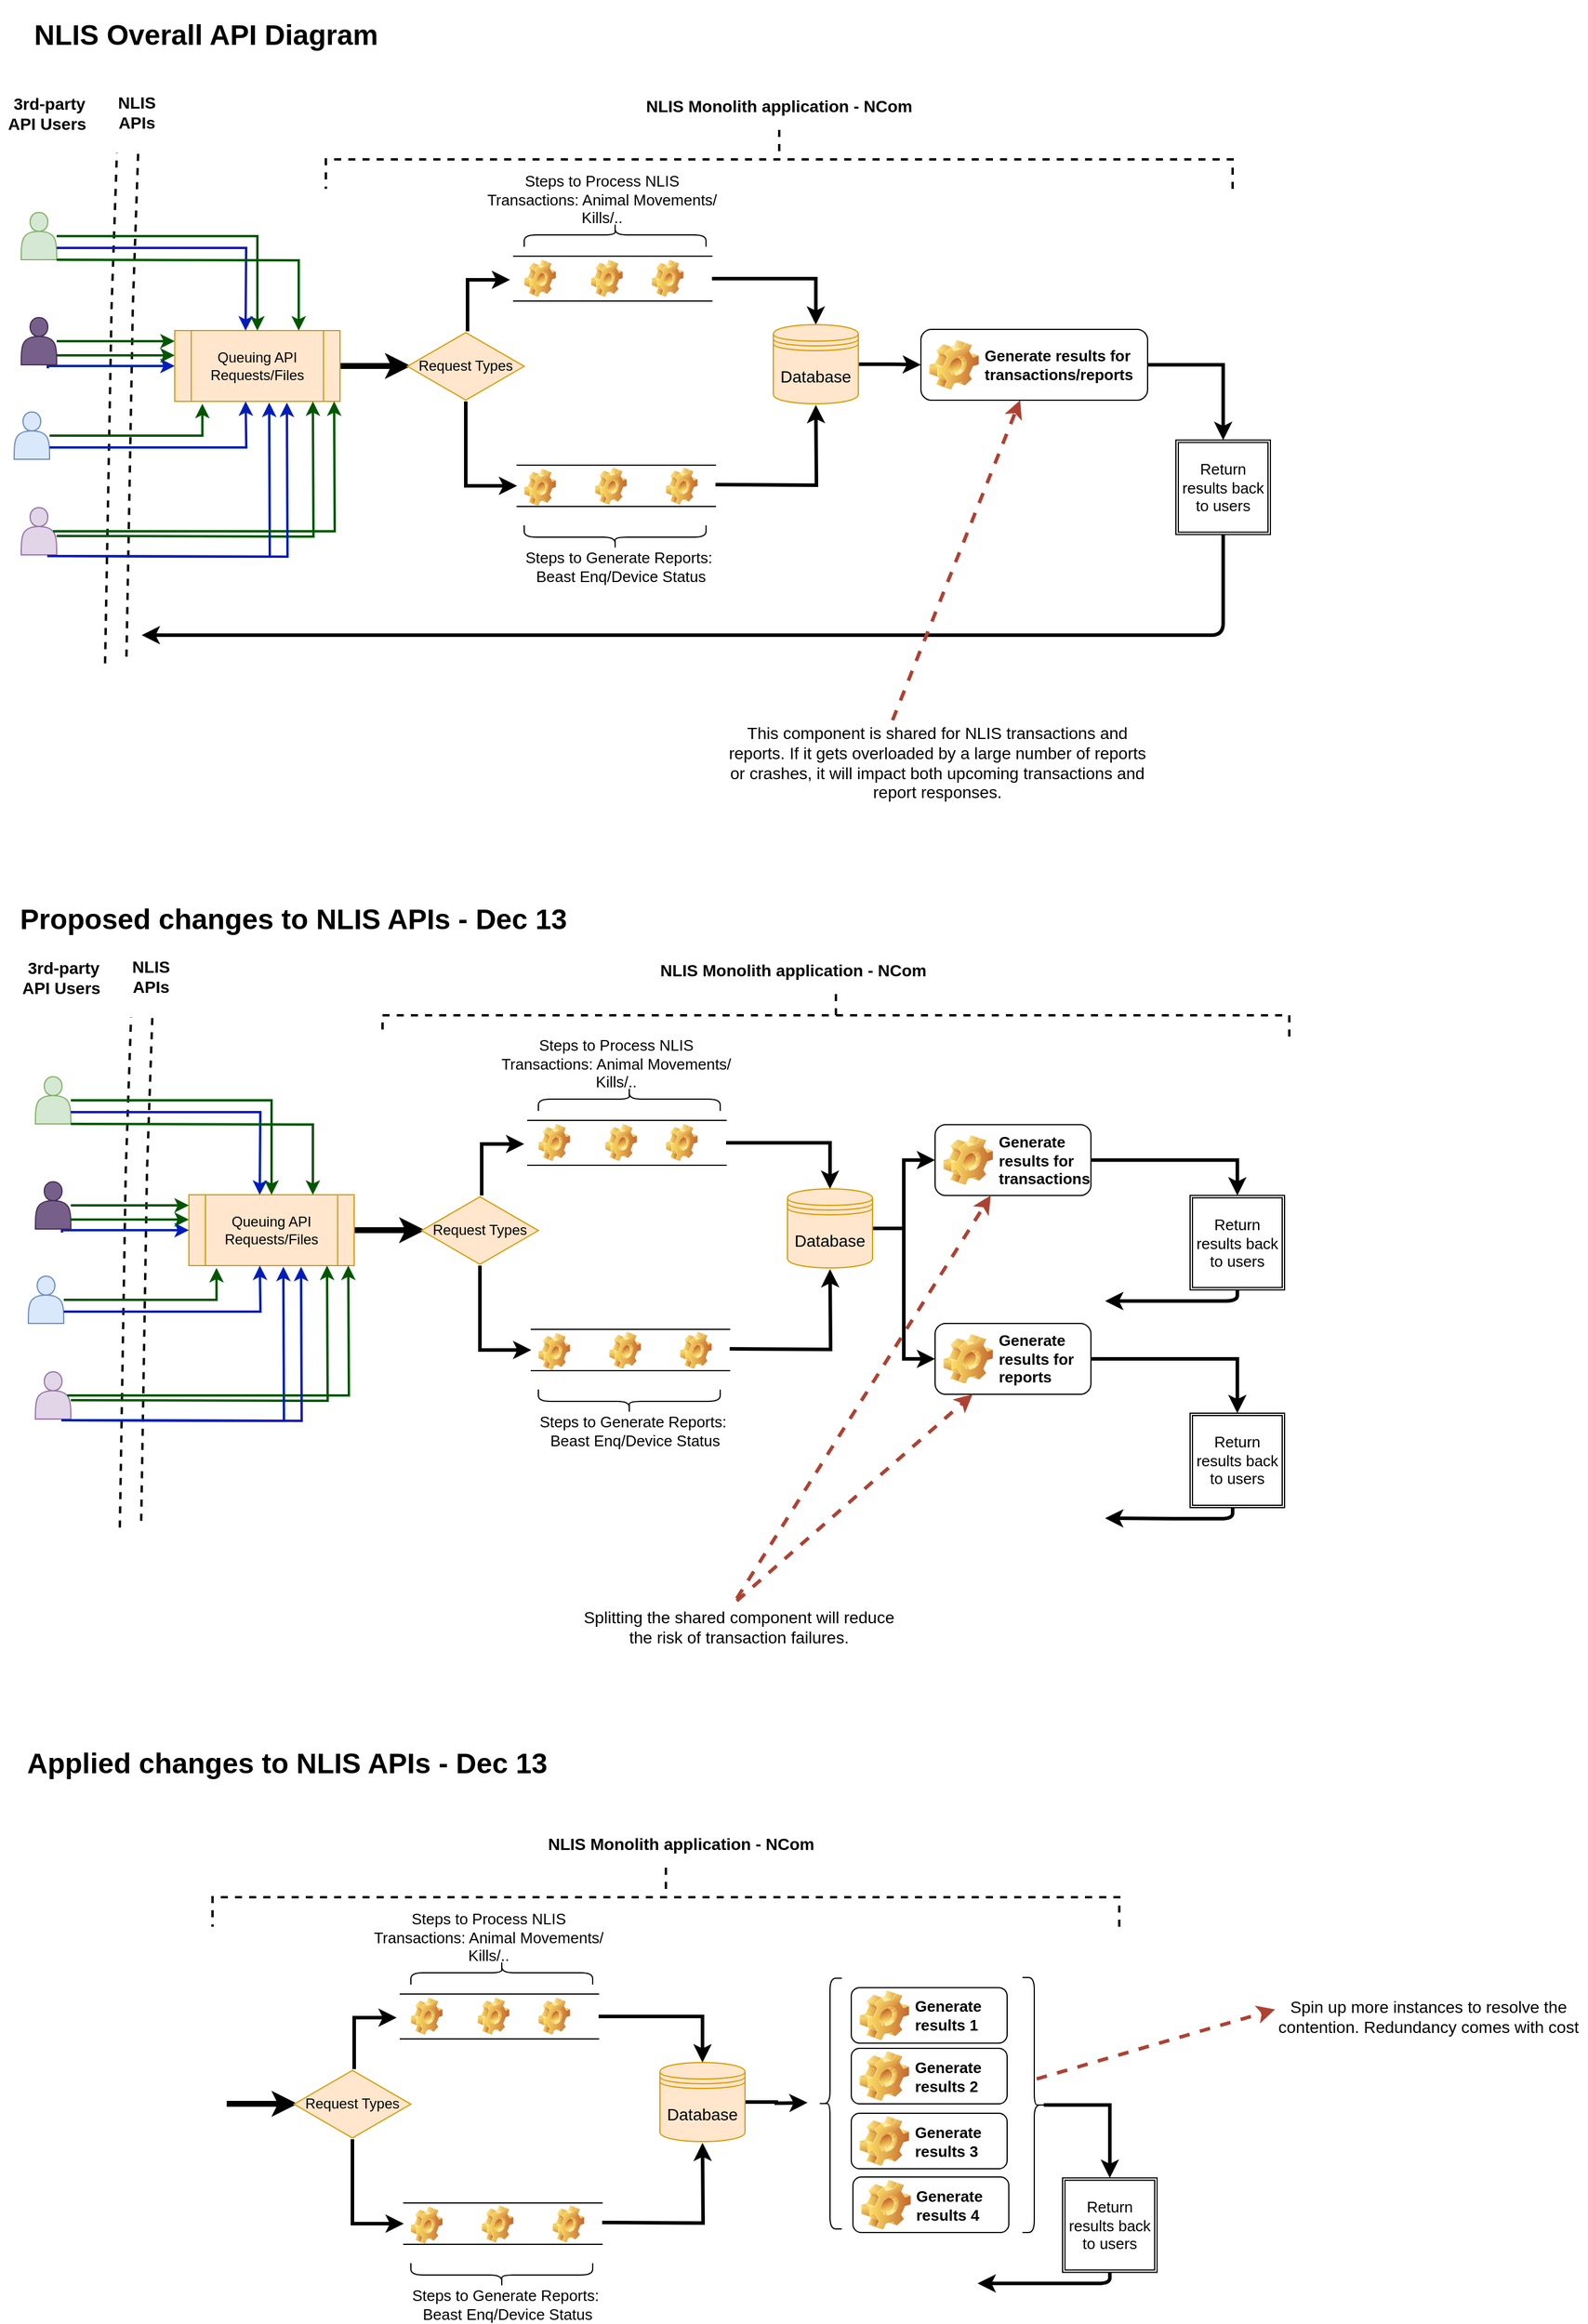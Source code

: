 <mxfile version="14.2.4" type="github">
  <diagram id="C5RBs43oDa-KdzZeNtuy" name="Page-1">
    <mxGraphModel dx="1356" dy="802" grid="1" gridSize="12" guides="1" tooltips="1" connect="1" arrows="1" fold="1" page="1" pageScale="1" pageWidth="827" pageHeight="1169" math="0" shadow="0">
      <root>
        <mxCell id="WIyWlLk6GJQsqaUBKTNV-0" />
        <mxCell id="WIyWlLk6GJQsqaUBKTNV-1" parent="WIyWlLk6GJQsqaUBKTNV-0" />
        <mxCell id="2m7f8F7U0wRiKGoIFJkY-1" value="" style="shape=link;html=1;width=17;sketch=0;shadow=0;dashed=1;strokeWidth=2;" parent="WIyWlLk6GJQsqaUBKTNV-1" edge="1">
          <mxGeometry width="100" relative="1" as="geometry">
            <mxPoint x="120" y="300" as="sourcePoint" />
            <mxPoint x="110" y="732" as="targetPoint" />
            <Array as="points">
              <mxPoint x="115.5" y="430" />
            </Array>
          </mxGeometry>
        </mxCell>
        <mxCell id="2m7f8F7U0wRiKGoIFJkY-31" value="" style="edgeStyle=orthogonalEdgeStyle;rounded=0;sketch=0;jumpSize=8;orthogonalLoop=1;jettySize=auto;html=1;shadow=0;strokeWidth=5;fillColor=#a20025;" parent="WIyWlLk6GJQsqaUBKTNV-1" source="2m7f8F7U0wRiKGoIFJkY-3" edge="1">
          <mxGeometry relative="1" as="geometry">
            <mxPoint x="360" y="480" as="targetPoint" />
          </mxGeometry>
        </mxCell>
        <mxCell id="2m7f8F7U0wRiKGoIFJkY-3" value="Queuing API Requests/Files" style="shape=process;whiteSpace=wrap;html=1;backgroundOutline=1;fillColor=#ffe6cc;strokeColor=#d79b00;" parent="WIyWlLk6GJQsqaUBKTNV-1" vertex="1">
          <mxGeometry x="160" y="450" width="140" height="60" as="geometry" />
        </mxCell>
        <mxCell id="2m7f8F7U0wRiKGoIFJkY-5" value="NLIS APIs" style="text;html=1;strokeColor=none;fillColor=none;align=center;verticalAlign=middle;whiteSpace=wrap;rounded=0;fontSize=14;fontStyle=1" parent="WIyWlLk6GJQsqaUBKTNV-1" vertex="1">
          <mxGeometry x="108" y="245" width="40" height="40" as="geometry" />
        </mxCell>
        <mxCell id="2m7f8F7U0wRiKGoIFJkY-16" style="edgeStyle=orthogonalEdgeStyle;rounded=0;sketch=0;orthogonalLoop=1;jettySize=auto;html=1;shadow=0;fillColor=#008a00;strokeColor=#005700;jumpSize=8;strokeWidth=2;" parent="WIyWlLk6GJQsqaUBKTNV-1" source="2m7f8F7U0wRiKGoIFJkY-7" target="2m7f8F7U0wRiKGoIFJkY-3" edge="1">
          <mxGeometry relative="1" as="geometry" />
        </mxCell>
        <mxCell id="2m7f8F7U0wRiKGoIFJkY-7" value="" style="shape=actor;whiteSpace=wrap;html=1;fillColor=#d5e8d4;strokeColor=#82b366;" parent="WIyWlLk6GJQsqaUBKTNV-1" vertex="1">
          <mxGeometry x="30" y="350" width="30" height="40" as="geometry" />
        </mxCell>
        <mxCell id="2m7f8F7U0wRiKGoIFJkY-18" value="" style="edgeStyle=orthogonalEdgeStyle;rounded=0;sketch=0;orthogonalLoop=1;jettySize=auto;html=1;shadow=0;exitX=0.75;exitY=0.25;exitDx=0;exitDy=0;exitPerimeter=0;strokeWidth=2;fillColor=#0050ef;strokeColor=#001DBC;" parent="WIyWlLk6GJQsqaUBKTNV-1" edge="1">
          <mxGeometry relative="1" as="geometry">
            <mxPoint x="52.5" y="482" as="sourcePoint" />
            <mxPoint x="160" y="480" as="targetPoint" />
            <Array as="points">
              <mxPoint x="53" y="480" />
            </Array>
          </mxGeometry>
        </mxCell>
        <mxCell id="2m7f8F7U0wRiKGoIFJkY-8" value="" style="shape=actor;whiteSpace=wrap;html=1;fillColor=#76608a;strokeColor=#432D57;fontColor=#ffffff;" parent="WIyWlLk6GJQsqaUBKTNV-1" vertex="1">
          <mxGeometry x="30" y="439" width="30" height="40" as="geometry" />
        </mxCell>
        <mxCell id="2m7f8F7U0wRiKGoIFJkY-10" value="&amp;nbsp;3rd-party API Users" style="text;html=1;strokeColor=none;fillColor=none;align=center;verticalAlign=middle;whiteSpace=wrap;rounded=0;fontSize=14;fontStyle=1" parent="WIyWlLk6GJQsqaUBKTNV-1" vertex="1">
          <mxGeometry x="12" y="241" width="80" height="50" as="geometry" />
        </mxCell>
        <mxCell id="2m7f8F7U0wRiKGoIFJkY-20" style="edgeStyle=orthogonalEdgeStyle;rounded=0;sketch=0;orthogonalLoop=1;jettySize=auto;html=1;entryX=0.167;entryY=1.033;entryDx=0;entryDy=0;entryPerimeter=0;shadow=0;strokeWidth=2;fillColor=#008a00;strokeColor=#005700;" parent="WIyWlLk6GJQsqaUBKTNV-1" source="2m7f8F7U0wRiKGoIFJkY-12" target="2m7f8F7U0wRiKGoIFJkY-3" edge="1">
          <mxGeometry relative="1" as="geometry" />
        </mxCell>
        <mxCell id="2m7f8F7U0wRiKGoIFJkY-12" value="" style="shape=actor;whiteSpace=wrap;html=1;fillColor=#dae8fc;strokeColor=#6c8ebf;" parent="WIyWlLk6GJQsqaUBKTNV-1" vertex="1">
          <mxGeometry x="24" y="519" width="30" height="40" as="geometry" />
        </mxCell>
        <mxCell id="2m7f8F7U0wRiKGoIFJkY-22" style="edgeStyle=orthogonalEdgeStyle;rounded=0;sketch=0;orthogonalLoop=1;jettySize=auto;html=1;shadow=0;strokeWidth=2;fillColor=#008a00;strokeColor=#005700;" parent="WIyWlLk6GJQsqaUBKTNV-1" edge="1">
          <mxGeometry relative="1" as="geometry">
            <mxPoint x="60" y="624" as="sourcePoint" />
            <mxPoint x="277" y="510" as="targetPoint" />
          </mxGeometry>
        </mxCell>
        <mxCell id="2m7f8F7U0wRiKGoIFJkY-13" value="" style="shape=actor;whiteSpace=wrap;html=1;fillColor=#e1d5e7;strokeColor=#9673a6;" parent="WIyWlLk6GJQsqaUBKTNV-1" vertex="1">
          <mxGeometry x="30" y="600" width="30" height="40" as="geometry" />
        </mxCell>
        <mxCell id="2m7f8F7U0wRiKGoIFJkY-17" style="edgeStyle=orthogonalEdgeStyle;rounded=0;sketch=0;orthogonalLoop=1;jettySize=auto;html=1;shadow=0;exitX=1;exitY=0.75;exitDx=0;exitDy=0;strokeWidth=2;fillColor=#0050ef;strokeColor=#001DBC;" parent="WIyWlLk6GJQsqaUBKTNV-1" source="2m7f8F7U0wRiKGoIFJkY-7" edge="1">
          <mxGeometry relative="1" as="geometry">
            <mxPoint x="30" y="410" as="sourcePoint" />
            <mxPoint x="220" y="450" as="targetPoint" />
          </mxGeometry>
        </mxCell>
        <mxCell id="2m7f8F7U0wRiKGoIFJkY-19" value="" style="edgeStyle=orthogonalEdgeStyle;rounded=0;sketch=0;orthogonalLoop=1;jettySize=auto;html=1;shadow=0;strokeWidth=2;fillColor=#008a00;strokeColor=#005700;" parent="WIyWlLk6GJQsqaUBKTNV-1" edge="1">
          <mxGeometry relative="1" as="geometry">
            <mxPoint x="60" y="459" as="sourcePoint" />
            <mxPoint x="160" y="459" as="targetPoint" />
          </mxGeometry>
        </mxCell>
        <mxCell id="2m7f8F7U0wRiKGoIFJkY-21" style="edgeStyle=orthogonalEdgeStyle;rounded=0;sketch=0;orthogonalLoop=1;jettySize=auto;html=1;entryX=0.167;entryY=1.033;entryDx=0;entryDy=0;entryPerimeter=0;shadow=0;exitX=1;exitY=0.75;exitDx=0;exitDy=0;strokeWidth=2;fillColor=#0050ef;strokeColor=#001DBC;" parent="WIyWlLk6GJQsqaUBKTNV-1" source="2m7f8F7U0wRiKGoIFJkY-12" edge="1">
          <mxGeometry relative="1" as="geometry">
            <mxPoint x="90" y="548.02" as="sourcePoint" />
            <mxPoint x="220.06" y="510" as="targetPoint" />
          </mxGeometry>
        </mxCell>
        <mxCell id="2m7f8F7U0wRiKGoIFJkY-23" style="edgeStyle=orthogonalEdgeStyle;rounded=0;sketch=0;orthogonalLoop=1;jettySize=auto;html=1;shadow=0;strokeWidth=2;fillColor=#0050ef;strokeColor=#001DBC;" parent="WIyWlLk6GJQsqaUBKTNV-1" edge="1">
          <mxGeometry relative="1" as="geometry">
            <mxPoint x="57" y="641" as="sourcePoint" />
            <mxPoint x="240" y="511" as="targetPoint" />
          </mxGeometry>
        </mxCell>
        <mxCell id="2m7f8F7U0wRiKGoIFJkY-24" value="" style="edgeStyle=orthogonalEdgeStyle;rounded=0;sketch=0;orthogonalLoop=1;jettySize=auto;html=1;shadow=0;strokeWidth=2;fillColor=#008a00;strokeColor=#005700;" parent="WIyWlLk6GJQsqaUBKTNV-1" edge="1">
          <mxGeometry relative="1" as="geometry">
            <mxPoint x="60" y="471" as="sourcePoint" />
            <mxPoint x="160" y="471" as="targetPoint" />
          </mxGeometry>
        </mxCell>
        <mxCell id="2m7f8F7U0wRiKGoIFJkY-27" style="edgeStyle=orthogonalEdgeStyle;rounded=0;sketch=0;orthogonalLoop=1;jettySize=auto;html=1;shadow=0;strokeWidth=2;fillColor=#008a00;strokeColor=#005700;exitX=0.9;exitY=0.5;exitDx=0;exitDy=0;exitPerimeter=0;" parent="WIyWlLk6GJQsqaUBKTNV-1" source="2m7f8F7U0wRiKGoIFJkY-13" edge="1">
          <mxGeometry relative="1" as="geometry">
            <mxPoint x="97.5" y="620" as="sourcePoint" />
            <mxPoint x="295" y="510" as="targetPoint" />
          </mxGeometry>
        </mxCell>
        <mxCell id="2m7f8F7U0wRiKGoIFJkY-28" style="edgeStyle=orthogonalEdgeStyle;rounded=0;sketch=0;orthogonalLoop=1;jettySize=auto;html=1;shadow=0;fillColor=#008a00;strokeColor=#005700;jumpSize=8;strokeWidth=2;entryX=0.75;entryY=0;entryDx=0;entryDy=0;" parent="WIyWlLk6GJQsqaUBKTNV-1" target="2m7f8F7U0wRiKGoIFJkY-3" edge="1">
          <mxGeometry relative="1" as="geometry">
            <mxPoint x="60" y="390" as="sourcePoint" />
            <mxPoint x="250" y="430" as="targetPoint" />
          </mxGeometry>
        </mxCell>
        <mxCell id="2m7f8F7U0wRiKGoIFJkY-29" style="edgeStyle=orthogonalEdgeStyle;rounded=0;sketch=0;orthogonalLoop=1;jettySize=auto;html=1;entryX=0.461;entryY=1;entryDx=0;entryDy=0;entryPerimeter=0;shadow=0;strokeWidth=2;fillColor=#0050ef;strokeColor=#001DBC;" parent="WIyWlLk6GJQsqaUBKTNV-1" edge="1">
          <mxGeometry relative="1" as="geometry">
            <mxPoint x="52" y="641" as="sourcePoint" />
            <mxPoint x="254.98" y="511" as="targetPoint" />
          </mxGeometry>
        </mxCell>
        <mxCell id="2m7f8F7U0wRiKGoIFJkY-37" style="edgeStyle=orthogonalEdgeStyle;rounded=0;sketch=0;jumpSize=8;orthogonalLoop=1;jettySize=auto;html=1;shadow=0;strokeWidth=3;" parent="WIyWlLk6GJQsqaUBKTNV-1" edge="1">
          <mxGeometry relative="1" as="geometry">
            <mxPoint x="408" y="450.6" as="sourcePoint" />
            <mxPoint x="444" y="407" as="targetPoint" />
            <Array as="points">
              <mxPoint x="408" y="407" />
            </Array>
          </mxGeometry>
        </mxCell>
        <mxCell id="2m7f8F7U0wRiKGoIFJkY-86" style="edgeStyle=orthogonalEdgeStyle;rounded=0;sketch=0;jumpSize=8;orthogonalLoop=1;jettySize=auto;html=1;entryX=0;entryY=0.5;entryDx=0;entryDy=0;shadow=0;strokeColor=#000000;strokeWidth=3;fontSize=13;" parent="WIyWlLk6GJQsqaUBKTNV-1" source="2m7f8F7U0wRiKGoIFJkY-35" target="2m7f8F7U0wRiKGoIFJkY-69" edge="1">
          <mxGeometry relative="1" as="geometry" />
        </mxCell>
        <mxCell id="2m7f8F7U0wRiKGoIFJkY-35" value="Request Types" style="html=1;whiteSpace=wrap;aspect=fixed;shape=isoRectangle;fillColor=#ffe6cc;strokeColor=#d79b00;" parent="WIyWlLk6GJQsqaUBKTNV-1" vertex="1">
          <mxGeometry x="357" y="450.6" width="99" height="59.4" as="geometry" />
        </mxCell>
        <mxCell id="2m7f8F7U0wRiKGoIFJkY-48" value="&lt;h1&gt;NLIS Overall API Diagram&lt;/h1&gt;" style="text;html=1;strokeColor=none;fillColor=none;spacing=5;spacingTop=-20;whiteSpace=wrap;overflow=hidden;rounded=0;" parent="WIyWlLk6GJQsqaUBKTNV-1" vertex="1">
          <mxGeometry x="36" y="180" width="312" height="48" as="geometry" />
        </mxCell>
        <mxCell id="2m7f8F7U0wRiKGoIFJkY-52" value="" style="shape=curlyBracket;whiteSpace=wrap;html=1;rounded=1;fontSize=13;direction=south;" parent="WIyWlLk6GJQsqaUBKTNV-1" vertex="1">
          <mxGeometry x="456" y="359" width="154" height="20" as="geometry" />
        </mxCell>
        <mxCell id="2m7f8F7U0wRiKGoIFJkY-53" value="Steps to Process NLIS Transactions: Animal Movements/ Kills/.." style="text;html=1;strokeColor=none;fillColor=none;align=center;verticalAlign=middle;whiteSpace=wrap;rounded=0;fontSize=13;" parent="WIyWlLk6GJQsqaUBKTNV-1" vertex="1">
          <mxGeometry x="420" y="329" width="204" height="20" as="geometry" />
        </mxCell>
        <mxCell id="2m7f8F7U0wRiKGoIFJkY-60" value="" style="shape=image;html=1;verticalLabelPosition=bottom;verticalAlign=top;imageAspect=1;aspect=fixed;image=img/clipart/Gear_128x128.png" parent="WIyWlLk6GJQsqaUBKTNV-1" vertex="1">
          <mxGeometry x="456.0" y="390" width="26.85" height="31.5" as="geometry" />
        </mxCell>
        <mxCell id="2m7f8F7U0wRiKGoIFJkY-61" value="" style="shape=image;html=1;verticalLabelPosition=bottom;verticalAlign=top;imageAspect=1;aspect=fixed;image=img/clipart/Gear_128x128.png" parent="WIyWlLk6GJQsqaUBKTNV-1" vertex="1">
          <mxGeometry x="512.57" y="390" width="26.85" height="31.5" as="geometry" />
        </mxCell>
        <mxCell id="2m7f8F7U0wRiKGoIFJkY-62" value="" style="shape=image;html=1;verticalLabelPosition=bottom;verticalAlign=top;imageAspect=1;aspect=fixed;image=img/clipart/Gear_128x128.png" parent="WIyWlLk6GJQsqaUBKTNV-1" vertex="1">
          <mxGeometry x="564.0" y="390" width="26.85" height="31.5" as="geometry" />
        </mxCell>
        <mxCell id="2m7f8F7U0wRiKGoIFJkY-115" style="edgeStyle=orthogonalEdgeStyle;rounded=0;sketch=0;jumpSize=8;orthogonalLoop=1;jettySize=auto;html=1;shadow=0;strokeColor=#000000;strokeWidth=3;fontSize=14;" parent="WIyWlLk6GJQsqaUBKTNV-1" source="2m7f8F7U0wRiKGoIFJkY-65" target="2m7f8F7U0wRiKGoIFJkY-113" edge="1">
          <mxGeometry relative="1" as="geometry" />
        </mxCell>
        <mxCell id="2m7f8F7U0wRiKGoIFJkY-65" value="" style="shape=partialRectangle;whiteSpace=wrap;html=1;left=0;right=0;fillColor=none;fontSize=13;" parent="WIyWlLk6GJQsqaUBKTNV-1" vertex="1">
          <mxGeometry x="447" y="387" width="168" height="38" as="geometry" />
        </mxCell>
        <mxCell id="2m7f8F7U0wRiKGoIFJkY-118" style="edgeStyle=orthogonalEdgeStyle;rounded=0;sketch=0;jumpSize=8;orthogonalLoop=1;jettySize=auto;html=1;entryX=0.5;entryY=1;entryDx=0;entryDy=0;shadow=0;strokeColor=#000000;strokeWidth=3;fontSize=14;" parent="WIyWlLk6GJQsqaUBKTNV-1" edge="1">
          <mxGeometry relative="1" as="geometry">
            <mxPoint x="618" y="580.5" as="sourcePoint" />
            <mxPoint x="703" y="513" as="targetPoint" />
          </mxGeometry>
        </mxCell>
        <mxCell id="2m7f8F7U0wRiKGoIFJkY-69" value="" style="shape=partialRectangle;whiteSpace=wrap;html=1;left=0;right=0;fillColor=none;fontSize=13;" parent="WIyWlLk6GJQsqaUBKTNV-1" vertex="1">
          <mxGeometry x="450" y="564" width="168" height="35" as="geometry" />
        </mxCell>
        <mxCell id="2m7f8F7U0wRiKGoIFJkY-70" value="" style="shape=image;html=1;verticalLabelPosition=bottom;verticalAlign=top;imageAspect=1;aspect=fixed;image=img/clipart/Gear_128x128.png" parent="WIyWlLk6GJQsqaUBKTNV-1" vertex="1">
          <mxGeometry x="456.0" y="567" width="26.85" height="31.5" as="geometry" />
        </mxCell>
        <mxCell id="2m7f8F7U0wRiKGoIFJkY-71" value="" style="shape=image;html=1;verticalLabelPosition=bottom;verticalAlign=top;imageAspect=1;aspect=fixed;image=img/clipart/Gear_128x128.png" parent="WIyWlLk6GJQsqaUBKTNV-1" vertex="1">
          <mxGeometry x="516" y="566" width="26.85" height="31.5" as="geometry" />
        </mxCell>
        <mxCell id="2m7f8F7U0wRiKGoIFJkY-72" value="" style="shape=image;html=1;verticalLabelPosition=bottom;verticalAlign=top;imageAspect=1;aspect=fixed;image=img/clipart/Gear_128x128.png" parent="WIyWlLk6GJQsqaUBKTNV-1" vertex="1">
          <mxGeometry x="576.0" y="566" width="26.85" height="31.5" as="geometry" />
        </mxCell>
        <mxCell id="2m7f8F7U0wRiKGoIFJkY-73" value="" style="shape=curlyBracket;whiteSpace=wrap;html=1;rounded=1;fontSize=13;direction=north;" parent="WIyWlLk6GJQsqaUBKTNV-1" vertex="1">
          <mxGeometry x="456" y="615" width="154" height="20" as="geometry" />
        </mxCell>
        <mxCell id="2m7f8F7U0wRiKGoIFJkY-74" value="Steps to Generate Reports:&amp;nbsp;&lt;br&gt;Beast Enq/Device Status" style="text;html=1;strokeColor=none;fillColor=none;align=center;verticalAlign=middle;whiteSpace=wrap;rounded=0;fontSize=13;" parent="WIyWlLk6GJQsqaUBKTNV-1" vertex="1">
          <mxGeometry x="448" y="640" width="180" height="20" as="geometry" />
        </mxCell>
        <mxCell id="2m7f8F7U0wRiKGoIFJkY-91" style="edgeStyle=orthogonalEdgeStyle;rounded=0;sketch=0;jumpSize=8;orthogonalLoop=1;jettySize=auto;html=1;entryX=0.5;entryY=0;entryDx=0;entryDy=0;shadow=0;strokeColor=#000000;strokeWidth=3;fontSize=13;" parent="WIyWlLk6GJQsqaUBKTNV-1" source="2m7f8F7U0wRiKGoIFJkY-87" target="2m7f8F7U0wRiKGoIFJkY-90" edge="1">
          <mxGeometry relative="1" as="geometry" />
        </mxCell>
        <mxCell id="2m7f8F7U0wRiKGoIFJkY-87" value="Generate results for transactions/reports" style="label;whiteSpace=wrap;html=1;image=img/clipart/Gear_128x128.png;fontSize=13;" parent="WIyWlLk6GJQsqaUBKTNV-1" vertex="1">
          <mxGeometry x="792" y="449" width="192" height="60" as="geometry" />
        </mxCell>
        <mxCell id="2m7f8F7U0wRiKGoIFJkY-90" value="Return results back to users" style="shape=ext;double=1;whiteSpace=wrap;html=1;aspect=fixed;fontSize=13;" parent="WIyWlLk6GJQsqaUBKTNV-1" vertex="1">
          <mxGeometry x="1008" y="542.75" width="80" height="80" as="geometry" />
        </mxCell>
        <mxCell id="2m7f8F7U0wRiKGoIFJkY-103" value="" style="edgeStyle=segmentEdgeStyle;endArrow=classic;html=1;shadow=0;strokeColor=#000000;strokeWidth=3;fontSize=13;exitX=0.5;exitY=1;exitDx=0;exitDy=0;" parent="WIyWlLk6GJQsqaUBKTNV-1" source="2m7f8F7U0wRiKGoIFJkY-90" edge="1">
          <mxGeometry width="50" height="50" relative="1" as="geometry">
            <mxPoint x="1044" y="674" as="sourcePoint" />
            <mxPoint x="132" y="708" as="targetPoint" />
            <Array as="points">
              <mxPoint x="1048" y="708" />
              <mxPoint x="852" y="708" />
            </Array>
          </mxGeometry>
        </mxCell>
        <mxCell id="2m7f8F7U0wRiKGoIFJkY-109" value="" style="strokeWidth=2;html=1;shape=mxgraph.flowchart.annotation_2;align=left;labelPosition=right;pointerEvents=1;fontSize=14;direction=south;dashed=1;" parent="WIyWlLk6GJQsqaUBKTNV-1" vertex="1">
          <mxGeometry x="288" y="280" width="768" height="50" as="geometry" />
        </mxCell>
        <mxCell id="2m7f8F7U0wRiKGoIFJkY-110" value="NLIS Monolith application - NCom" style="text;html=1;strokeColor=none;fillColor=none;align=center;verticalAlign=middle;whiteSpace=wrap;rounded=0;fontSize=14;fontStyle=1" parent="WIyWlLk6GJQsqaUBKTNV-1" vertex="1">
          <mxGeometry x="552" y="240" width="240" height="40" as="geometry" />
        </mxCell>
        <mxCell id="2m7f8F7U0wRiKGoIFJkY-120" value="" style="edgeStyle=orthogonalEdgeStyle;rounded=0;sketch=0;jumpSize=8;orthogonalLoop=1;jettySize=auto;html=1;shadow=0;strokeColor=#000000;strokeWidth=3;fontSize=14;" parent="WIyWlLk6GJQsqaUBKTNV-1" source="2m7f8F7U0wRiKGoIFJkY-113" target="2m7f8F7U0wRiKGoIFJkY-87" edge="1">
          <mxGeometry relative="1" as="geometry" />
        </mxCell>
        <mxCell id="2m7f8F7U0wRiKGoIFJkY-113" value="Database" style="shape=datastore;whiteSpace=wrap;html=1;fontSize=14;fillColor=#ffe6cc;strokeColor=#d79b00;" parent="WIyWlLk6GJQsqaUBKTNV-1" vertex="1">
          <mxGeometry x="667" y="445" width="72" height="67" as="geometry" />
        </mxCell>
        <mxCell id="2m7f8F7U0wRiKGoIFJkY-121" value="This component is shared for NLIS transactions and reports. If it gets overloaded by a large number of reports or crashes, it will impact both upcoming transactions and report responses." style="text;html=1;strokeColor=none;fillColor=none;align=center;verticalAlign=middle;whiteSpace=wrap;rounded=0;fontSize=14;" parent="WIyWlLk6GJQsqaUBKTNV-1" vertex="1">
          <mxGeometry x="628" y="804" width="356" height="24" as="geometry" />
        </mxCell>
        <mxCell id="2m7f8F7U0wRiKGoIFJkY-135" value="" style="shape=link;html=1;width=17;sketch=0;shadow=0;dashed=1;strokeWidth=2;" parent="WIyWlLk6GJQsqaUBKTNV-1" edge="1">
          <mxGeometry width="100" relative="1" as="geometry">
            <mxPoint x="132" y="1032" as="sourcePoint" />
            <mxPoint x="122.497" y="1464" as="targetPoint" />
            <Array as="points">
              <mxPoint x="127.5" y="1162" />
            </Array>
          </mxGeometry>
        </mxCell>
        <mxCell id="2m7f8F7U0wRiKGoIFJkY-136" value="" style="edgeStyle=orthogonalEdgeStyle;rounded=0;sketch=0;jumpSize=8;orthogonalLoop=1;jettySize=auto;html=1;shadow=0;strokeWidth=5;fillColor=#a20025;" parent="WIyWlLk6GJQsqaUBKTNV-1" source="2m7f8F7U0wRiKGoIFJkY-137" edge="1">
          <mxGeometry relative="1" as="geometry">
            <mxPoint x="372" y="1212" as="targetPoint" />
          </mxGeometry>
        </mxCell>
        <mxCell id="2m7f8F7U0wRiKGoIFJkY-137" value="Queuing API Requests/Files" style="shape=process;whiteSpace=wrap;html=1;backgroundOutline=1;fillColor=#ffe6cc;strokeColor=#d79b00;" parent="WIyWlLk6GJQsqaUBKTNV-1" vertex="1">
          <mxGeometry x="172" y="1182" width="140" height="60" as="geometry" />
        </mxCell>
        <mxCell id="2m7f8F7U0wRiKGoIFJkY-138" value="NLIS APIs" style="text;html=1;strokeColor=none;fillColor=none;align=center;verticalAlign=middle;whiteSpace=wrap;rounded=0;fontSize=14;fontStyle=1" parent="WIyWlLk6GJQsqaUBKTNV-1" vertex="1">
          <mxGeometry x="120" y="977" width="40" height="40" as="geometry" />
        </mxCell>
        <mxCell id="2m7f8F7U0wRiKGoIFJkY-139" style="edgeStyle=orthogonalEdgeStyle;rounded=0;sketch=0;orthogonalLoop=1;jettySize=auto;html=1;shadow=0;fillColor=#008a00;strokeColor=#005700;jumpSize=8;strokeWidth=2;" parent="WIyWlLk6GJQsqaUBKTNV-1" source="2m7f8F7U0wRiKGoIFJkY-140" target="2m7f8F7U0wRiKGoIFJkY-137" edge="1">
          <mxGeometry relative="1" as="geometry" />
        </mxCell>
        <mxCell id="2m7f8F7U0wRiKGoIFJkY-140" value="" style="shape=actor;whiteSpace=wrap;html=1;fillColor=#d5e8d4;strokeColor=#82b366;" parent="WIyWlLk6GJQsqaUBKTNV-1" vertex="1">
          <mxGeometry x="42" y="1082" width="30" height="40" as="geometry" />
        </mxCell>
        <mxCell id="2m7f8F7U0wRiKGoIFJkY-141" value="" style="edgeStyle=orthogonalEdgeStyle;rounded=0;sketch=0;orthogonalLoop=1;jettySize=auto;html=1;shadow=0;exitX=0.75;exitY=0.25;exitDx=0;exitDy=0;exitPerimeter=0;strokeWidth=2;fillColor=#0050ef;strokeColor=#001DBC;" parent="WIyWlLk6GJQsqaUBKTNV-1" edge="1">
          <mxGeometry relative="1" as="geometry">
            <mxPoint x="64.5" y="1214" as="sourcePoint" />
            <mxPoint x="172" y="1212" as="targetPoint" />
            <Array as="points">
              <mxPoint x="65" y="1212" />
            </Array>
          </mxGeometry>
        </mxCell>
        <mxCell id="2m7f8F7U0wRiKGoIFJkY-142" value="" style="shape=actor;whiteSpace=wrap;html=1;fillColor=#76608a;strokeColor=#432D57;fontColor=#ffffff;" parent="WIyWlLk6GJQsqaUBKTNV-1" vertex="1">
          <mxGeometry x="42" y="1171" width="30" height="40" as="geometry" />
        </mxCell>
        <mxCell id="2m7f8F7U0wRiKGoIFJkY-143" value="&amp;nbsp;3rd-party API Users" style="text;html=1;strokeColor=none;fillColor=none;align=center;verticalAlign=middle;whiteSpace=wrap;rounded=0;fontSize=14;fontStyle=1" parent="WIyWlLk6GJQsqaUBKTNV-1" vertex="1">
          <mxGeometry x="24" y="973" width="80" height="50" as="geometry" />
        </mxCell>
        <mxCell id="2m7f8F7U0wRiKGoIFJkY-144" style="edgeStyle=orthogonalEdgeStyle;rounded=0;sketch=0;orthogonalLoop=1;jettySize=auto;html=1;entryX=0.167;entryY=1.033;entryDx=0;entryDy=0;entryPerimeter=0;shadow=0;strokeWidth=2;fillColor=#008a00;strokeColor=#005700;" parent="WIyWlLk6GJQsqaUBKTNV-1" source="2m7f8F7U0wRiKGoIFJkY-145" target="2m7f8F7U0wRiKGoIFJkY-137" edge="1">
          <mxGeometry relative="1" as="geometry" />
        </mxCell>
        <mxCell id="2m7f8F7U0wRiKGoIFJkY-145" value="" style="shape=actor;whiteSpace=wrap;html=1;fillColor=#dae8fc;strokeColor=#6c8ebf;" parent="WIyWlLk6GJQsqaUBKTNV-1" vertex="1">
          <mxGeometry x="36" y="1251" width="30" height="40" as="geometry" />
        </mxCell>
        <mxCell id="2m7f8F7U0wRiKGoIFJkY-146" style="edgeStyle=orthogonalEdgeStyle;rounded=0;sketch=0;orthogonalLoop=1;jettySize=auto;html=1;shadow=0;strokeWidth=2;fillColor=#008a00;strokeColor=#005700;" parent="WIyWlLk6GJQsqaUBKTNV-1" edge="1">
          <mxGeometry relative="1" as="geometry">
            <mxPoint x="72" y="1356" as="sourcePoint" />
            <mxPoint x="289" y="1242" as="targetPoint" />
          </mxGeometry>
        </mxCell>
        <mxCell id="2m7f8F7U0wRiKGoIFJkY-147" value="" style="shape=actor;whiteSpace=wrap;html=1;fillColor=#e1d5e7;strokeColor=#9673a6;" parent="WIyWlLk6GJQsqaUBKTNV-1" vertex="1">
          <mxGeometry x="42" y="1332" width="30" height="40" as="geometry" />
        </mxCell>
        <mxCell id="2m7f8F7U0wRiKGoIFJkY-148" style="edgeStyle=orthogonalEdgeStyle;rounded=0;sketch=0;orthogonalLoop=1;jettySize=auto;html=1;shadow=0;exitX=1;exitY=0.75;exitDx=0;exitDy=0;strokeWidth=2;fillColor=#0050ef;strokeColor=#001DBC;" parent="WIyWlLk6GJQsqaUBKTNV-1" source="2m7f8F7U0wRiKGoIFJkY-140" edge="1">
          <mxGeometry relative="1" as="geometry">
            <mxPoint x="42" y="1142" as="sourcePoint" />
            <mxPoint x="232" y="1182" as="targetPoint" />
          </mxGeometry>
        </mxCell>
        <mxCell id="2m7f8F7U0wRiKGoIFJkY-149" value="" style="edgeStyle=orthogonalEdgeStyle;rounded=0;sketch=0;orthogonalLoop=1;jettySize=auto;html=1;shadow=0;strokeWidth=2;fillColor=#008a00;strokeColor=#005700;" parent="WIyWlLk6GJQsqaUBKTNV-1" edge="1">
          <mxGeometry relative="1" as="geometry">
            <mxPoint x="72" y="1191" as="sourcePoint" />
            <mxPoint x="172" y="1191" as="targetPoint" />
          </mxGeometry>
        </mxCell>
        <mxCell id="2m7f8F7U0wRiKGoIFJkY-150" style="edgeStyle=orthogonalEdgeStyle;rounded=0;sketch=0;orthogonalLoop=1;jettySize=auto;html=1;entryX=0.167;entryY=1.033;entryDx=0;entryDy=0;entryPerimeter=0;shadow=0;exitX=1;exitY=0.75;exitDx=0;exitDy=0;strokeWidth=2;fillColor=#0050ef;strokeColor=#001DBC;" parent="WIyWlLk6GJQsqaUBKTNV-1" source="2m7f8F7U0wRiKGoIFJkY-145" edge="1">
          <mxGeometry relative="1" as="geometry">
            <mxPoint x="102" y="1280.02" as="sourcePoint" />
            <mxPoint x="232.06" y="1242" as="targetPoint" />
          </mxGeometry>
        </mxCell>
        <mxCell id="2m7f8F7U0wRiKGoIFJkY-151" style="edgeStyle=orthogonalEdgeStyle;rounded=0;sketch=0;orthogonalLoop=1;jettySize=auto;html=1;shadow=0;strokeWidth=2;fillColor=#0050ef;strokeColor=#001DBC;" parent="WIyWlLk6GJQsqaUBKTNV-1" edge="1">
          <mxGeometry relative="1" as="geometry">
            <mxPoint x="69" y="1373" as="sourcePoint" />
            <mxPoint x="252" y="1243" as="targetPoint" />
          </mxGeometry>
        </mxCell>
        <mxCell id="2m7f8F7U0wRiKGoIFJkY-152" value="" style="edgeStyle=orthogonalEdgeStyle;rounded=0;sketch=0;orthogonalLoop=1;jettySize=auto;html=1;shadow=0;strokeWidth=2;fillColor=#008a00;strokeColor=#005700;" parent="WIyWlLk6GJQsqaUBKTNV-1" edge="1">
          <mxGeometry relative="1" as="geometry">
            <mxPoint x="72" y="1203" as="sourcePoint" />
            <mxPoint x="172" y="1203" as="targetPoint" />
          </mxGeometry>
        </mxCell>
        <mxCell id="2m7f8F7U0wRiKGoIFJkY-153" style="edgeStyle=orthogonalEdgeStyle;rounded=0;sketch=0;orthogonalLoop=1;jettySize=auto;html=1;shadow=0;strokeWidth=2;fillColor=#008a00;strokeColor=#005700;exitX=0.9;exitY=0.5;exitDx=0;exitDy=0;exitPerimeter=0;" parent="WIyWlLk6GJQsqaUBKTNV-1" source="2m7f8F7U0wRiKGoIFJkY-147" edge="1">
          <mxGeometry relative="1" as="geometry">
            <mxPoint x="109.5" y="1352" as="sourcePoint" />
            <mxPoint x="307" y="1242" as="targetPoint" />
          </mxGeometry>
        </mxCell>
        <mxCell id="2m7f8F7U0wRiKGoIFJkY-154" style="edgeStyle=orthogonalEdgeStyle;rounded=0;sketch=0;orthogonalLoop=1;jettySize=auto;html=1;shadow=0;fillColor=#008a00;strokeColor=#005700;jumpSize=8;strokeWidth=2;entryX=0.75;entryY=0;entryDx=0;entryDy=0;" parent="WIyWlLk6GJQsqaUBKTNV-1" target="2m7f8F7U0wRiKGoIFJkY-137" edge="1">
          <mxGeometry relative="1" as="geometry">
            <mxPoint x="72" y="1122" as="sourcePoint" />
            <mxPoint x="262" y="1162" as="targetPoint" />
          </mxGeometry>
        </mxCell>
        <mxCell id="2m7f8F7U0wRiKGoIFJkY-155" style="edgeStyle=orthogonalEdgeStyle;rounded=0;sketch=0;orthogonalLoop=1;jettySize=auto;html=1;entryX=0.461;entryY=1;entryDx=0;entryDy=0;entryPerimeter=0;shadow=0;strokeWidth=2;fillColor=#0050ef;strokeColor=#001DBC;" parent="WIyWlLk6GJQsqaUBKTNV-1" edge="1">
          <mxGeometry relative="1" as="geometry">
            <mxPoint x="64" y="1373" as="sourcePoint" />
            <mxPoint x="266.98" y="1243" as="targetPoint" />
          </mxGeometry>
        </mxCell>
        <mxCell id="2m7f8F7U0wRiKGoIFJkY-156" style="edgeStyle=orthogonalEdgeStyle;rounded=0;sketch=0;jumpSize=8;orthogonalLoop=1;jettySize=auto;html=1;shadow=0;strokeWidth=3;" parent="WIyWlLk6GJQsqaUBKTNV-1" edge="1">
          <mxGeometry relative="1" as="geometry">
            <mxPoint x="420" y="1182.6" as="sourcePoint" />
            <mxPoint x="456" y="1139" as="targetPoint" />
            <Array as="points">
              <mxPoint x="420" y="1139" />
            </Array>
          </mxGeometry>
        </mxCell>
        <mxCell id="2m7f8F7U0wRiKGoIFJkY-157" style="edgeStyle=orthogonalEdgeStyle;rounded=0;sketch=0;jumpSize=8;orthogonalLoop=1;jettySize=auto;html=1;entryX=0;entryY=0.5;entryDx=0;entryDy=0;shadow=0;strokeColor=#000000;strokeWidth=3;fontSize=13;" parent="WIyWlLk6GJQsqaUBKTNV-1" source="2m7f8F7U0wRiKGoIFJkY-158" target="2m7f8F7U0wRiKGoIFJkY-167" edge="1">
          <mxGeometry relative="1" as="geometry" />
        </mxCell>
        <mxCell id="2m7f8F7U0wRiKGoIFJkY-158" value="Request Types" style="html=1;whiteSpace=wrap;aspect=fixed;shape=isoRectangle;fillColor=#ffe6cc;strokeColor=#d79b00;" parent="WIyWlLk6GJQsqaUBKTNV-1" vertex="1">
          <mxGeometry x="369" y="1182.6" width="99" height="59.4" as="geometry" />
        </mxCell>
        <mxCell id="2m7f8F7U0wRiKGoIFJkY-159" value="" style="shape=curlyBracket;whiteSpace=wrap;html=1;rounded=1;fontSize=13;direction=south;" parent="WIyWlLk6GJQsqaUBKTNV-1" vertex="1">
          <mxGeometry x="468" y="1091" width="154" height="20" as="geometry" />
        </mxCell>
        <mxCell id="2m7f8F7U0wRiKGoIFJkY-160" value="Steps to Process NLIS Transactions: Animal Movements/ Kills/.." style="text;html=1;strokeColor=none;fillColor=none;align=center;verticalAlign=middle;whiteSpace=wrap;rounded=0;fontSize=13;" parent="WIyWlLk6GJQsqaUBKTNV-1" vertex="1">
          <mxGeometry x="432" y="1061" width="204" height="20" as="geometry" />
        </mxCell>
        <mxCell id="2m7f8F7U0wRiKGoIFJkY-161" value="" style="shape=image;html=1;verticalLabelPosition=bottom;verticalAlign=top;imageAspect=1;aspect=fixed;image=img/clipart/Gear_128x128.png" parent="WIyWlLk6GJQsqaUBKTNV-1" vertex="1">
          <mxGeometry x="468" y="1122" width="26.85" height="31.5" as="geometry" />
        </mxCell>
        <mxCell id="2m7f8F7U0wRiKGoIFJkY-162" value="" style="shape=image;html=1;verticalLabelPosition=bottom;verticalAlign=top;imageAspect=1;aspect=fixed;image=img/clipart/Gear_128x128.png" parent="WIyWlLk6GJQsqaUBKTNV-1" vertex="1">
          <mxGeometry x="524.57" y="1122" width="26.85" height="31.5" as="geometry" />
        </mxCell>
        <mxCell id="2m7f8F7U0wRiKGoIFJkY-163" value="" style="shape=image;html=1;verticalLabelPosition=bottom;verticalAlign=top;imageAspect=1;aspect=fixed;image=img/clipart/Gear_128x128.png" parent="WIyWlLk6GJQsqaUBKTNV-1" vertex="1">
          <mxGeometry x="576.0" y="1122" width="26.85" height="31.5" as="geometry" />
        </mxCell>
        <mxCell id="2m7f8F7U0wRiKGoIFJkY-164" style="edgeStyle=orthogonalEdgeStyle;rounded=0;sketch=0;jumpSize=8;orthogonalLoop=1;jettySize=auto;html=1;shadow=0;strokeColor=#000000;strokeWidth=3;fontSize=14;" parent="WIyWlLk6GJQsqaUBKTNV-1" source="2m7f8F7U0wRiKGoIFJkY-165" target="2m7f8F7U0wRiKGoIFJkY-180" edge="1">
          <mxGeometry relative="1" as="geometry" />
        </mxCell>
        <mxCell id="2m7f8F7U0wRiKGoIFJkY-165" value="" style="shape=partialRectangle;whiteSpace=wrap;html=1;left=0;right=0;fillColor=none;fontSize=13;" parent="WIyWlLk6GJQsqaUBKTNV-1" vertex="1">
          <mxGeometry x="459" y="1119" width="168" height="38" as="geometry" />
        </mxCell>
        <mxCell id="2m7f8F7U0wRiKGoIFJkY-166" style="edgeStyle=orthogonalEdgeStyle;rounded=0;sketch=0;jumpSize=8;orthogonalLoop=1;jettySize=auto;html=1;entryX=0.5;entryY=1;entryDx=0;entryDy=0;shadow=0;strokeColor=#000000;strokeWidth=3;fontSize=14;" parent="WIyWlLk6GJQsqaUBKTNV-1" edge="1">
          <mxGeometry relative="1" as="geometry">
            <mxPoint x="630" y="1312.5" as="sourcePoint" />
            <mxPoint x="715" y="1245" as="targetPoint" />
          </mxGeometry>
        </mxCell>
        <mxCell id="2m7f8F7U0wRiKGoIFJkY-167" value="" style="shape=partialRectangle;whiteSpace=wrap;html=1;left=0;right=0;fillColor=none;fontSize=13;" parent="WIyWlLk6GJQsqaUBKTNV-1" vertex="1">
          <mxGeometry x="462" y="1296" width="168" height="35" as="geometry" />
        </mxCell>
        <mxCell id="2m7f8F7U0wRiKGoIFJkY-168" value="" style="shape=image;html=1;verticalLabelPosition=bottom;verticalAlign=top;imageAspect=1;aspect=fixed;image=img/clipart/Gear_128x128.png" parent="WIyWlLk6GJQsqaUBKTNV-1" vertex="1">
          <mxGeometry x="468" y="1299" width="26.85" height="31.5" as="geometry" />
        </mxCell>
        <mxCell id="2m7f8F7U0wRiKGoIFJkY-169" value="" style="shape=image;html=1;verticalLabelPosition=bottom;verticalAlign=top;imageAspect=1;aspect=fixed;image=img/clipart/Gear_128x128.png" parent="WIyWlLk6GJQsqaUBKTNV-1" vertex="1">
          <mxGeometry x="528" y="1298" width="26.85" height="31.5" as="geometry" />
        </mxCell>
        <mxCell id="2m7f8F7U0wRiKGoIFJkY-170" value="" style="shape=image;html=1;verticalLabelPosition=bottom;verticalAlign=top;imageAspect=1;aspect=fixed;image=img/clipart/Gear_128x128.png" parent="WIyWlLk6GJQsqaUBKTNV-1" vertex="1">
          <mxGeometry x="588.0" y="1298" width="26.85" height="31.5" as="geometry" />
        </mxCell>
        <mxCell id="2m7f8F7U0wRiKGoIFJkY-171" value="" style="shape=curlyBracket;whiteSpace=wrap;html=1;rounded=1;fontSize=13;direction=north;" parent="WIyWlLk6GJQsqaUBKTNV-1" vertex="1">
          <mxGeometry x="468" y="1347" width="154" height="20" as="geometry" />
        </mxCell>
        <mxCell id="2m7f8F7U0wRiKGoIFJkY-172" value="Steps to Generate Reports:&amp;nbsp;&lt;br&gt;Beast Enq/Device Status" style="text;html=1;strokeColor=none;fillColor=none;align=center;verticalAlign=middle;whiteSpace=wrap;rounded=0;fontSize=13;" parent="WIyWlLk6GJQsqaUBKTNV-1" vertex="1">
          <mxGeometry x="460" y="1372" width="180" height="20" as="geometry" />
        </mxCell>
        <mxCell id="2m7f8F7U0wRiKGoIFJkY-173" style="edgeStyle=orthogonalEdgeStyle;rounded=0;sketch=0;jumpSize=8;orthogonalLoop=1;jettySize=auto;html=1;entryX=0.5;entryY=0;entryDx=0;entryDy=0;shadow=0;strokeColor=#000000;strokeWidth=3;fontSize=13;" parent="WIyWlLk6GJQsqaUBKTNV-1" source="2m7f8F7U0wRiKGoIFJkY-174" target="2m7f8F7U0wRiKGoIFJkY-175" edge="1">
          <mxGeometry relative="1" as="geometry" />
        </mxCell>
        <mxCell id="2m7f8F7U0wRiKGoIFJkY-174" value="Generate results for transactions" style="label;whiteSpace=wrap;html=1;image=img/clipart/Gear_128x128.png;fontSize=13;" parent="WIyWlLk6GJQsqaUBKTNV-1" vertex="1">
          <mxGeometry x="804" y="1122.6" width="132" height="60" as="geometry" />
        </mxCell>
        <mxCell id="2m7f8F7U0wRiKGoIFJkY-175" value="Return results back to users" style="shape=ext;double=1;whiteSpace=wrap;html=1;aspect=fixed;fontSize=13;" parent="WIyWlLk6GJQsqaUBKTNV-1" vertex="1">
          <mxGeometry x="1020" y="1182.6" width="80" height="80" as="geometry" />
        </mxCell>
        <mxCell id="2m7f8F7U0wRiKGoIFJkY-176" value="" style="edgeStyle=segmentEdgeStyle;endArrow=classic;html=1;shadow=0;strokeColor=#000000;strokeWidth=3;fontSize=13;exitX=0.5;exitY=1;exitDx=0;exitDy=0;" parent="WIyWlLk6GJQsqaUBKTNV-1" source="2m7f8F7U0wRiKGoIFJkY-175" edge="1">
          <mxGeometry width="50" height="50" relative="1" as="geometry">
            <mxPoint x="1056" y="1406" as="sourcePoint" />
            <mxPoint x="948" y="1272" as="targetPoint" />
            <Array as="points">
              <mxPoint x="1060" y="1272" />
              <mxPoint x="1020" y="1272" />
            </Array>
          </mxGeometry>
        </mxCell>
        <mxCell id="2m7f8F7U0wRiKGoIFJkY-177" value="" style="strokeWidth=2;html=1;shape=mxgraph.flowchart.annotation_2;align=left;labelPosition=right;pointerEvents=1;fontSize=14;direction=south;dashed=1;" parent="WIyWlLk6GJQsqaUBKTNV-1" vertex="1">
          <mxGeometry x="336" y="1012" width="768" height="36" as="geometry" />
        </mxCell>
        <mxCell id="2m7f8F7U0wRiKGoIFJkY-178" value="NLIS Monolith application - NCom" style="text;html=1;strokeColor=none;fillColor=none;align=center;verticalAlign=middle;whiteSpace=wrap;rounded=0;fontSize=14;fontStyle=1" parent="WIyWlLk6GJQsqaUBKTNV-1" vertex="1">
          <mxGeometry x="564" y="972" width="240" height="40" as="geometry" />
        </mxCell>
        <mxCell id="2m7f8F7U0wRiKGoIFJkY-179" value="" style="edgeStyle=orthogonalEdgeStyle;rounded=0;sketch=0;jumpSize=8;orthogonalLoop=1;jettySize=auto;html=1;shadow=0;strokeColor=#000000;strokeWidth=3;fontSize=14;" parent="WIyWlLk6GJQsqaUBKTNV-1" source="2m7f8F7U0wRiKGoIFJkY-180" target="2m7f8F7U0wRiKGoIFJkY-174" edge="1">
          <mxGeometry relative="1" as="geometry" />
        </mxCell>
        <mxCell id="2m7f8F7U0wRiKGoIFJkY-182" style="edgeStyle=orthogonalEdgeStyle;rounded=0;sketch=0;jumpSize=8;orthogonalLoop=1;jettySize=auto;html=1;entryX=0;entryY=0.5;entryDx=0;entryDy=0;shadow=0;strokeColor=#000000;strokeWidth=3;fontSize=14;" parent="WIyWlLk6GJQsqaUBKTNV-1" source="2m7f8F7U0wRiKGoIFJkY-180" target="2m7f8F7U0wRiKGoIFJkY-181" edge="1">
          <mxGeometry relative="1" as="geometry" />
        </mxCell>
        <mxCell id="2m7f8F7U0wRiKGoIFJkY-180" value="Database" style="shape=datastore;whiteSpace=wrap;html=1;fontSize=14;fillColor=#ffe6cc;strokeColor=#d79b00;" parent="WIyWlLk6GJQsqaUBKTNV-1" vertex="1">
          <mxGeometry x="679" y="1177" width="72" height="67" as="geometry" />
        </mxCell>
        <mxCell id="2m7f8F7U0wRiKGoIFJkY-184" style="edgeStyle=orthogonalEdgeStyle;rounded=0;sketch=0;jumpSize=8;orthogonalLoop=1;jettySize=auto;html=1;entryX=0.5;entryY=0;entryDx=0;entryDy=0;shadow=0;strokeColor=#000000;strokeWidth=3;fontSize=14;" parent="WIyWlLk6GJQsqaUBKTNV-1" source="2m7f8F7U0wRiKGoIFJkY-181" target="2m7f8F7U0wRiKGoIFJkY-183" edge="1">
          <mxGeometry relative="1" as="geometry" />
        </mxCell>
        <mxCell id="2m7f8F7U0wRiKGoIFJkY-181" value="Generate results for reports" style="label;whiteSpace=wrap;html=1;image=img/clipart/Gear_128x128.png;fontSize=13;" parent="WIyWlLk6GJQsqaUBKTNV-1" vertex="1">
          <mxGeometry x="804" y="1291" width="132" height="60" as="geometry" />
        </mxCell>
        <mxCell id="2m7f8F7U0wRiKGoIFJkY-183" value="Return results back to users" style="shape=ext;double=1;whiteSpace=wrap;html=1;aspect=fixed;fontSize=13;" parent="WIyWlLk6GJQsqaUBKTNV-1" vertex="1">
          <mxGeometry x="1020" y="1367" width="80" height="80" as="geometry" />
        </mxCell>
        <mxCell id="2m7f8F7U0wRiKGoIFJkY-185" value="" style="edgeStyle=segmentEdgeStyle;endArrow=classic;html=1;shadow=0;strokeColor=#000000;strokeWidth=3;fontSize=13;exitX=0.5;exitY=1;exitDx=0;exitDy=0;" parent="WIyWlLk6GJQsqaUBKTNV-1" edge="1">
          <mxGeometry width="50" height="50" relative="1" as="geometry">
            <mxPoint x="1056" y="1447" as="sourcePoint" />
            <mxPoint x="948" y="1456" as="targetPoint" />
            <Array as="points">
              <mxPoint x="1056" y="1456.4" />
              <mxPoint x="1016" y="1456.4" />
            </Array>
          </mxGeometry>
        </mxCell>
        <mxCell id="2m7f8F7U0wRiKGoIFJkY-188" value="" style="endArrow=classic;html=1;shadow=0;strokeColor=#ae4132;strokeWidth=3;fontSize=14;fillColor=#fad9d5;dashed=1;" parent="WIyWlLk6GJQsqaUBKTNV-1" target="2m7f8F7U0wRiKGoIFJkY-174" edge="1">
          <mxGeometry width="50" height="50" relative="1" as="geometry">
            <mxPoint x="636" y="1524" as="sourcePoint" />
            <mxPoint x="746" y="1464" as="targetPoint" />
          </mxGeometry>
        </mxCell>
        <mxCell id="2m7f8F7U0wRiKGoIFJkY-189" value="" style="endArrow=classic;html=1;shadow=0;strokeColor=#ae4132;strokeWidth=3;fontSize=14;fillColor=#fad9d5;dashed=1;" parent="WIyWlLk6GJQsqaUBKTNV-1" target="2m7f8F7U0wRiKGoIFJkY-181" edge="1">
          <mxGeometry width="50" height="50" relative="1" as="geometry">
            <mxPoint x="636" y="1526" as="sourcePoint" />
            <mxPoint x="861.579" y="1194.6" as="targetPoint" />
          </mxGeometry>
        </mxCell>
        <mxCell id="2m7f8F7U0wRiKGoIFJkY-190" value="Splitting the shared component will reduce the risk of transaction failures.&lt;br&gt;" style="text;html=1;strokeColor=none;fillColor=none;align=center;verticalAlign=middle;whiteSpace=wrap;rounded=0;fontSize=14;" parent="WIyWlLk6GJQsqaUBKTNV-1" vertex="1">
          <mxGeometry x="504" y="1536" width="268" height="24" as="geometry" />
        </mxCell>
        <mxCell id="2m7f8F7U0wRiKGoIFJkY-191" value="" style="endArrow=classic;html=1;shadow=0;strokeColor=#ae4132;strokeWidth=3;fontSize=14;fillColor=#fad9d5;dashed=1;" parent="WIyWlLk6GJQsqaUBKTNV-1" target="2m7f8F7U0wRiKGoIFJkY-87" edge="1">
          <mxGeometry width="50" height="50" relative="1" as="geometry">
            <mxPoint x="768" y="780" as="sourcePoint" />
            <mxPoint x="995.549" y="318.6" as="targetPoint" />
          </mxGeometry>
        </mxCell>
        <mxCell id="2m7f8F7U0wRiKGoIFJkY-192" value="&lt;h1&gt;Proposed changes to NLIS APIs - Dec 13&lt;/h1&gt;" style="text;html=1;strokeColor=none;fillColor=none;spacing=5;spacingTop=-20;whiteSpace=wrap;overflow=hidden;rounded=0;" parent="WIyWlLk6GJQsqaUBKTNV-1" vertex="1">
          <mxGeometry x="24" y="929" width="492" height="48" as="geometry" />
        </mxCell>
        <mxCell id="nOGDTFxAWLVTZoH_60qa-0" value="&lt;h1&gt;Applied changes to NLIS APIs - Dec 13&lt;/h1&gt;" style="text;html=1;strokeColor=none;fillColor=none;spacing=5;spacingTop=-20;whiteSpace=wrap;overflow=hidden;rounded=0;" vertex="1" parent="WIyWlLk6GJQsqaUBKTNV-1">
          <mxGeometry x="30" y="1644" width="492" height="48" as="geometry" />
        </mxCell>
        <mxCell id="nOGDTFxAWLVTZoH_60qa-1" value="" style="edgeStyle=orthogonalEdgeStyle;rounded=0;sketch=0;jumpSize=8;orthogonalLoop=1;jettySize=auto;html=1;shadow=0;strokeWidth=5;fillColor=#a20025;" edge="1" parent="WIyWlLk6GJQsqaUBKTNV-1">
          <mxGeometry relative="1" as="geometry">
            <mxPoint x="264" y="1952" as="targetPoint" />
            <mxPoint x="204" y="1952" as="sourcePoint" />
          </mxGeometry>
        </mxCell>
        <mxCell id="nOGDTFxAWLVTZoH_60qa-2" style="edgeStyle=orthogonalEdgeStyle;rounded=0;sketch=0;jumpSize=8;orthogonalLoop=1;jettySize=auto;html=1;shadow=0;strokeWidth=3;" edge="1" parent="WIyWlLk6GJQsqaUBKTNV-1">
          <mxGeometry relative="1" as="geometry">
            <mxPoint x="312" y="1922.6" as="sourcePoint" />
            <mxPoint x="348" y="1879" as="targetPoint" />
            <Array as="points">
              <mxPoint x="312" y="1879" />
            </Array>
          </mxGeometry>
        </mxCell>
        <mxCell id="nOGDTFxAWLVTZoH_60qa-3" style="edgeStyle=orthogonalEdgeStyle;rounded=0;sketch=0;jumpSize=8;orthogonalLoop=1;jettySize=auto;html=1;entryX=0;entryY=0.5;entryDx=0;entryDy=0;shadow=0;strokeColor=#000000;strokeWidth=3;fontSize=13;" edge="1" source="nOGDTFxAWLVTZoH_60qa-4" target="nOGDTFxAWLVTZoH_60qa-13" parent="WIyWlLk6GJQsqaUBKTNV-1">
          <mxGeometry relative="1" as="geometry" />
        </mxCell>
        <mxCell id="nOGDTFxAWLVTZoH_60qa-4" value="Request Types" style="html=1;whiteSpace=wrap;aspect=fixed;shape=isoRectangle;fillColor=#ffe6cc;strokeColor=#d79b00;" vertex="1" parent="WIyWlLk6GJQsqaUBKTNV-1">
          <mxGeometry x="261" y="1922.6" width="99" height="59.4" as="geometry" />
        </mxCell>
        <mxCell id="nOGDTFxAWLVTZoH_60qa-5" value="" style="shape=curlyBracket;whiteSpace=wrap;html=1;rounded=1;fontSize=13;direction=south;" vertex="1" parent="WIyWlLk6GJQsqaUBKTNV-1">
          <mxGeometry x="360" y="1831" width="154" height="20" as="geometry" />
        </mxCell>
        <mxCell id="nOGDTFxAWLVTZoH_60qa-6" value="Steps to Process NLIS Transactions: Animal Movements/ Kills/.." style="text;html=1;strokeColor=none;fillColor=none;align=center;verticalAlign=middle;whiteSpace=wrap;rounded=0;fontSize=13;" vertex="1" parent="WIyWlLk6GJQsqaUBKTNV-1">
          <mxGeometry x="324" y="1801" width="204" height="20" as="geometry" />
        </mxCell>
        <mxCell id="nOGDTFxAWLVTZoH_60qa-7" value="" style="shape=image;html=1;verticalLabelPosition=bottom;verticalAlign=top;imageAspect=1;aspect=fixed;image=img/clipart/Gear_128x128.png" vertex="1" parent="WIyWlLk6GJQsqaUBKTNV-1">
          <mxGeometry x="360.0" y="1862" width="26.85" height="31.5" as="geometry" />
        </mxCell>
        <mxCell id="nOGDTFxAWLVTZoH_60qa-8" value="" style="shape=image;html=1;verticalLabelPosition=bottom;verticalAlign=top;imageAspect=1;aspect=fixed;image=img/clipart/Gear_128x128.png" vertex="1" parent="WIyWlLk6GJQsqaUBKTNV-1">
          <mxGeometry x="416.57" y="1862" width="26.85" height="31.5" as="geometry" />
        </mxCell>
        <mxCell id="nOGDTFxAWLVTZoH_60qa-9" value="" style="shape=image;html=1;verticalLabelPosition=bottom;verticalAlign=top;imageAspect=1;aspect=fixed;image=img/clipart/Gear_128x128.png" vertex="1" parent="WIyWlLk6GJQsqaUBKTNV-1">
          <mxGeometry x="468.0" y="1862" width="26.85" height="31.5" as="geometry" />
        </mxCell>
        <mxCell id="nOGDTFxAWLVTZoH_60qa-10" style="edgeStyle=orthogonalEdgeStyle;rounded=0;sketch=0;jumpSize=8;orthogonalLoop=1;jettySize=auto;html=1;shadow=0;strokeColor=#000000;strokeWidth=3;fontSize=14;" edge="1" source="nOGDTFxAWLVTZoH_60qa-11" target="nOGDTFxAWLVTZoH_60qa-24" parent="WIyWlLk6GJQsqaUBKTNV-1">
          <mxGeometry relative="1" as="geometry" />
        </mxCell>
        <mxCell id="nOGDTFxAWLVTZoH_60qa-11" value="" style="shape=partialRectangle;whiteSpace=wrap;html=1;left=0;right=0;fillColor=none;fontSize=13;" vertex="1" parent="WIyWlLk6GJQsqaUBKTNV-1">
          <mxGeometry x="351" y="1859" width="168" height="38" as="geometry" />
        </mxCell>
        <mxCell id="nOGDTFxAWLVTZoH_60qa-12" style="edgeStyle=orthogonalEdgeStyle;rounded=0;sketch=0;jumpSize=8;orthogonalLoop=1;jettySize=auto;html=1;entryX=0.5;entryY=1;entryDx=0;entryDy=0;shadow=0;strokeColor=#000000;strokeWidth=3;fontSize=14;" edge="1" parent="WIyWlLk6GJQsqaUBKTNV-1">
          <mxGeometry relative="1" as="geometry">
            <mxPoint x="522" y="2052.5" as="sourcePoint" />
            <mxPoint x="607" y="1985" as="targetPoint" />
          </mxGeometry>
        </mxCell>
        <mxCell id="nOGDTFxAWLVTZoH_60qa-13" value="" style="shape=partialRectangle;whiteSpace=wrap;html=1;left=0;right=0;fillColor=none;fontSize=13;" vertex="1" parent="WIyWlLk6GJQsqaUBKTNV-1">
          <mxGeometry x="354" y="2036" width="168" height="35" as="geometry" />
        </mxCell>
        <mxCell id="nOGDTFxAWLVTZoH_60qa-14" value="" style="shape=image;html=1;verticalLabelPosition=bottom;verticalAlign=top;imageAspect=1;aspect=fixed;image=img/clipart/Gear_128x128.png" vertex="1" parent="WIyWlLk6GJQsqaUBKTNV-1">
          <mxGeometry x="360.0" y="2039" width="26.85" height="31.5" as="geometry" />
        </mxCell>
        <mxCell id="nOGDTFxAWLVTZoH_60qa-15" value="" style="shape=image;html=1;verticalLabelPosition=bottom;verticalAlign=top;imageAspect=1;aspect=fixed;image=img/clipart/Gear_128x128.png" vertex="1" parent="WIyWlLk6GJQsqaUBKTNV-1">
          <mxGeometry x="420" y="2038" width="26.85" height="31.5" as="geometry" />
        </mxCell>
        <mxCell id="nOGDTFxAWLVTZoH_60qa-16" value="" style="shape=image;html=1;verticalLabelPosition=bottom;verticalAlign=top;imageAspect=1;aspect=fixed;image=img/clipart/Gear_128x128.png" vertex="1" parent="WIyWlLk6GJQsqaUBKTNV-1">
          <mxGeometry x="480.0" y="2038" width="26.85" height="31.5" as="geometry" />
        </mxCell>
        <mxCell id="nOGDTFxAWLVTZoH_60qa-17" value="" style="shape=curlyBracket;whiteSpace=wrap;html=1;rounded=1;fontSize=13;direction=north;" vertex="1" parent="WIyWlLk6GJQsqaUBKTNV-1">
          <mxGeometry x="360" y="2087" width="154" height="20" as="geometry" />
        </mxCell>
        <mxCell id="nOGDTFxAWLVTZoH_60qa-18" value="Steps to Generate Reports:&amp;nbsp;&lt;br&gt;Beast Enq/Device Status" style="text;html=1;strokeColor=none;fillColor=none;align=center;verticalAlign=middle;whiteSpace=wrap;rounded=0;fontSize=13;" vertex="1" parent="WIyWlLk6GJQsqaUBKTNV-1">
          <mxGeometry x="352" y="2112" width="180" height="20" as="geometry" />
        </mxCell>
        <mxCell id="nOGDTFxAWLVTZoH_60qa-19" style="edgeStyle=orthogonalEdgeStyle;rounded=0;sketch=0;jumpSize=8;orthogonalLoop=1;jettySize=auto;html=1;entryX=0.5;entryY=0;entryDx=0;entryDy=0;shadow=0;strokeColor=#000000;strokeWidth=3;fontSize=13;exitX=0.1;exitY=0.5;exitDx=0;exitDy=0;exitPerimeter=0;" edge="1" source="nOGDTFxAWLVTZoH_60qa-33" target="nOGDTFxAWLVTZoH_60qa-21" parent="WIyWlLk6GJQsqaUBKTNV-1">
          <mxGeometry relative="1" as="geometry">
            <mxPoint x="924" y="1938" as="sourcePoint" />
          </mxGeometry>
        </mxCell>
        <mxCell id="nOGDTFxAWLVTZoH_60qa-20" value="Generate results 2" style="label;whiteSpace=wrap;html=1;image=img/clipart/Gear_128x128.png;fontSize=13;" vertex="1" parent="WIyWlLk6GJQsqaUBKTNV-1">
          <mxGeometry x="733" y="1905" width="132" height="47" as="geometry" />
        </mxCell>
        <mxCell id="nOGDTFxAWLVTZoH_60qa-21" value="Return results back to users" style="shape=ext;double=1;whiteSpace=wrap;html=1;aspect=fixed;fontSize=13;" vertex="1" parent="WIyWlLk6GJQsqaUBKTNV-1">
          <mxGeometry x="912" y="2014.75" width="80" height="80" as="geometry" />
        </mxCell>
        <mxCell id="nOGDTFxAWLVTZoH_60qa-22" value="" style="strokeWidth=2;html=1;shape=mxgraph.flowchart.annotation_2;align=left;labelPosition=right;pointerEvents=1;fontSize=14;direction=south;dashed=1;" vertex="1" parent="WIyWlLk6GJQsqaUBKTNV-1">
          <mxGeometry x="192" y="1752" width="768" height="50" as="geometry" />
        </mxCell>
        <mxCell id="nOGDTFxAWLVTZoH_60qa-23" value="" style="edgeStyle=orthogonalEdgeStyle;rounded=0;sketch=0;jumpSize=8;orthogonalLoop=1;jettySize=auto;html=1;shadow=0;strokeColor=#000000;strokeWidth=3;fontSize=14;" edge="1" source="nOGDTFxAWLVTZoH_60qa-24" parent="WIyWlLk6GJQsqaUBKTNV-1">
          <mxGeometry relative="1" as="geometry">
            <mxPoint x="696" y="1951" as="targetPoint" />
          </mxGeometry>
        </mxCell>
        <mxCell id="nOGDTFxAWLVTZoH_60qa-24" value="Database" style="shape=datastore;whiteSpace=wrap;html=1;fontSize=14;fillColor=#ffe6cc;strokeColor=#d79b00;" vertex="1" parent="WIyWlLk6GJQsqaUBKTNV-1">
          <mxGeometry x="571" y="1917" width="72" height="67" as="geometry" />
        </mxCell>
        <mxCell id="nOGDTFxAWLVTZoH_60qa-26" value="NLIS Monolith application - NCom" style="text;html=1;strokeColor=none;fillColor=none;align=center;verticalAlign=middle;whiteSpace=wrap;rounded=0;fontSize=14;fontStyle=1" vertex="1" parent="WIyWlLk6GJQsqaUBKTNV-1">
          <mxGeometry x="469.42" y="1712" width="240" height="40" as="geometry" />
        </mxCell>
        <mxCell id="nOGDTFxAWLVTZoH_60qa-27" value="Generate results 1" style="label;whiteSpace=wrap;html=1;image=img/clipart/Gear_128x128.png;fontSize=13;" vertex="1" parent="WIyWlLk6GJQsqaUBKTNV-1">
          <mxGeometry x="733" y="1853.6" width="132" height="47" as="geometry" />
        </mxCell>
        <mxCell id="nOGDTFxAWLVTZoH_60qa-28" value="Generate results 3" style="label;whiteSpace=wrap;html=1;image=img/clipart/Gear_128x128.png;fontSize=13;" vertex="1" parent="WIyWlLk6GJQsqaUBKTNV-1">
          <mxGeometry x="733" y="1960" width="132" height="47" as="geometry" />
        </mxCell>
        <mxCell id="nOGDTFxAWLVTZoH_60qa-29" value="Generate results 4" style="label;whiteSpace=wrap;html=1;image=img/clipart/Gear_128x128.png;fontSize=13;" vertex="1" parent="WIyWlLk6GJQsqaUBKTNV-1">
          <mxGeometry x="734.42" y="2014" width="132" height="47" as="geometry" />
        </mxCell>
        <mxCell id="nOGDTFxAWLVTZoH_60qa-30" value="" style="shape=curlyBracket;whiteSpace=wrap;html=1;rounded=1;" vertex="1" parent="WIyWlLk6GJQsqaUBKTNV-1">
          <mxGeometry x="705" y="1845.6" width="20" height="212.4" as="geometry" />
        </mxCell>
        <mxCell id="nOGDTFxAWLVTZoH_60qa-33" value="" style="shape=curlyBracket;whiteSpace=wrap;html=1;rounded=1;direction=west;" vertex="1" parent="WIyWlLk6GJQsqaUBKTNV-1">
          <mxGeometry x="878" y="1845" width="20" height="216" as="geometry" />
        </mxCell>
        <mxCell id="nOGDTFxAWLVTZoH_60qa-34" value="" style="edgeStyle=segmentEdgeStyle;endArrow=classic;html=1;shadow=0;strokeColor=#000000;strokeWidth=3;fontSize=13;exitX=0.5;exitY=1;exitDx=0;exitDy=0;" edge="1" parent="WIyWlLk6GJQsqaUBKTNV-1">
          <mxGeometry width="50" height="50" relative="1" as="geometry">
            <mxPoint x="952" y="2094.75" as="sourcePoint" />
            <mxPoint x="840" y="2104.15" as="targetPoint" />
            <Array as="points">
              <mxPoint x="952" y="2104.15" />
              <mxPoint x="912" y="2104.15" />
            </Array>
          </mxGeometry>
        </mxCell>
        <mxCell id="nOGDTFxAWLVTZoH_60qa-35" value="" style="endArrow=classic;html=1;shadow=0;strokeColor=#ae4132;strokeWidth=3;fontSize=14;fillColor=#fad9d5;dashed=1;exitX=0.4;exitY=0.602;exitDx=0;exitDy=0;exitPerimeter=0;" edge="1" parent="WIyWlLk6GJQsqaUBKTNV-1" source="nOGDTFxAWLVTZoH_60qa-33">
          <mxGeometry width="50" height="50" relative="1" as="geometry">
            <mxPoint x="912" y="1872" as="sourcePoint" />
            <mxPoint x="1092" y="1872" as="targetPoint" />
          </mxGeometry>
        </mxCell>
        <mxCell id="nOGDTFxAWLVTZoH_60qa-36" value="Spin up more instances to resolve the contention. Redundancy comes with cost" style="text;html=1;strokeColor=none;fillColor=none;align=center;verticalAlign=middle;whiteSpace=wrap;rounded=0;fontSize=14;" vertex="1" parent="WIyWlLk6GJQsqaUBKTNV-1">
          <mxGeometry x="1088" y="1866" width="268" height="24" as="geometry" />
        </mxCell>
      </root>
    </mxGraphModel>
  </diagram>
</mxfile>
